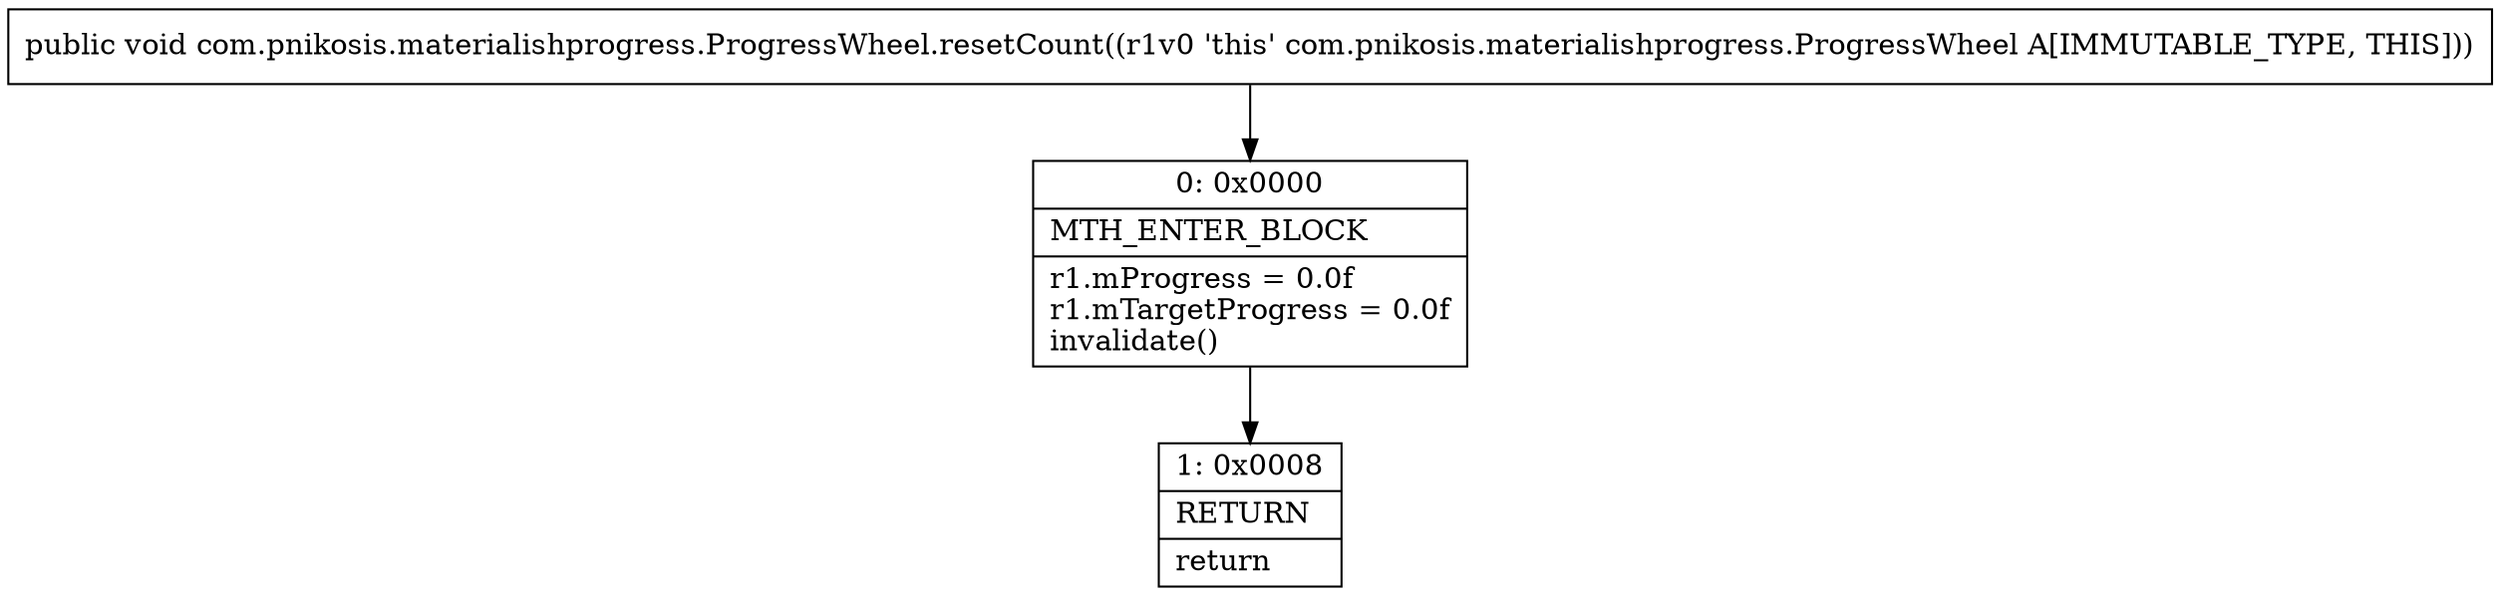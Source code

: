 digraph "CFG forcom.pnikosis.materialishprogress.ProgressWheel.resetCount()V" {
Node_0 [shape=record,label="{0\:\ 0x0000|MTH_ENTER_BLOCK\l|r1.mProgress = 0.0f\lr1.mTargetProgress = 0.0f\linvalidate()\l}"];
Node_1 [shape=record,label="{1\:\ 0x0008|RETURN\l|return\l}"];
MethodNode[shape=record,label="{public void com.pnikosis.materialishprogress.ProgressWheel.resetCount((r1v0 'this' com.pnikosis.materialishprogress.ProgressWheel A[IMMUTABLE_TYPE, THIS])) }"];
MethodNode -> Node_0;
Node_0 -> Node_1;
}

